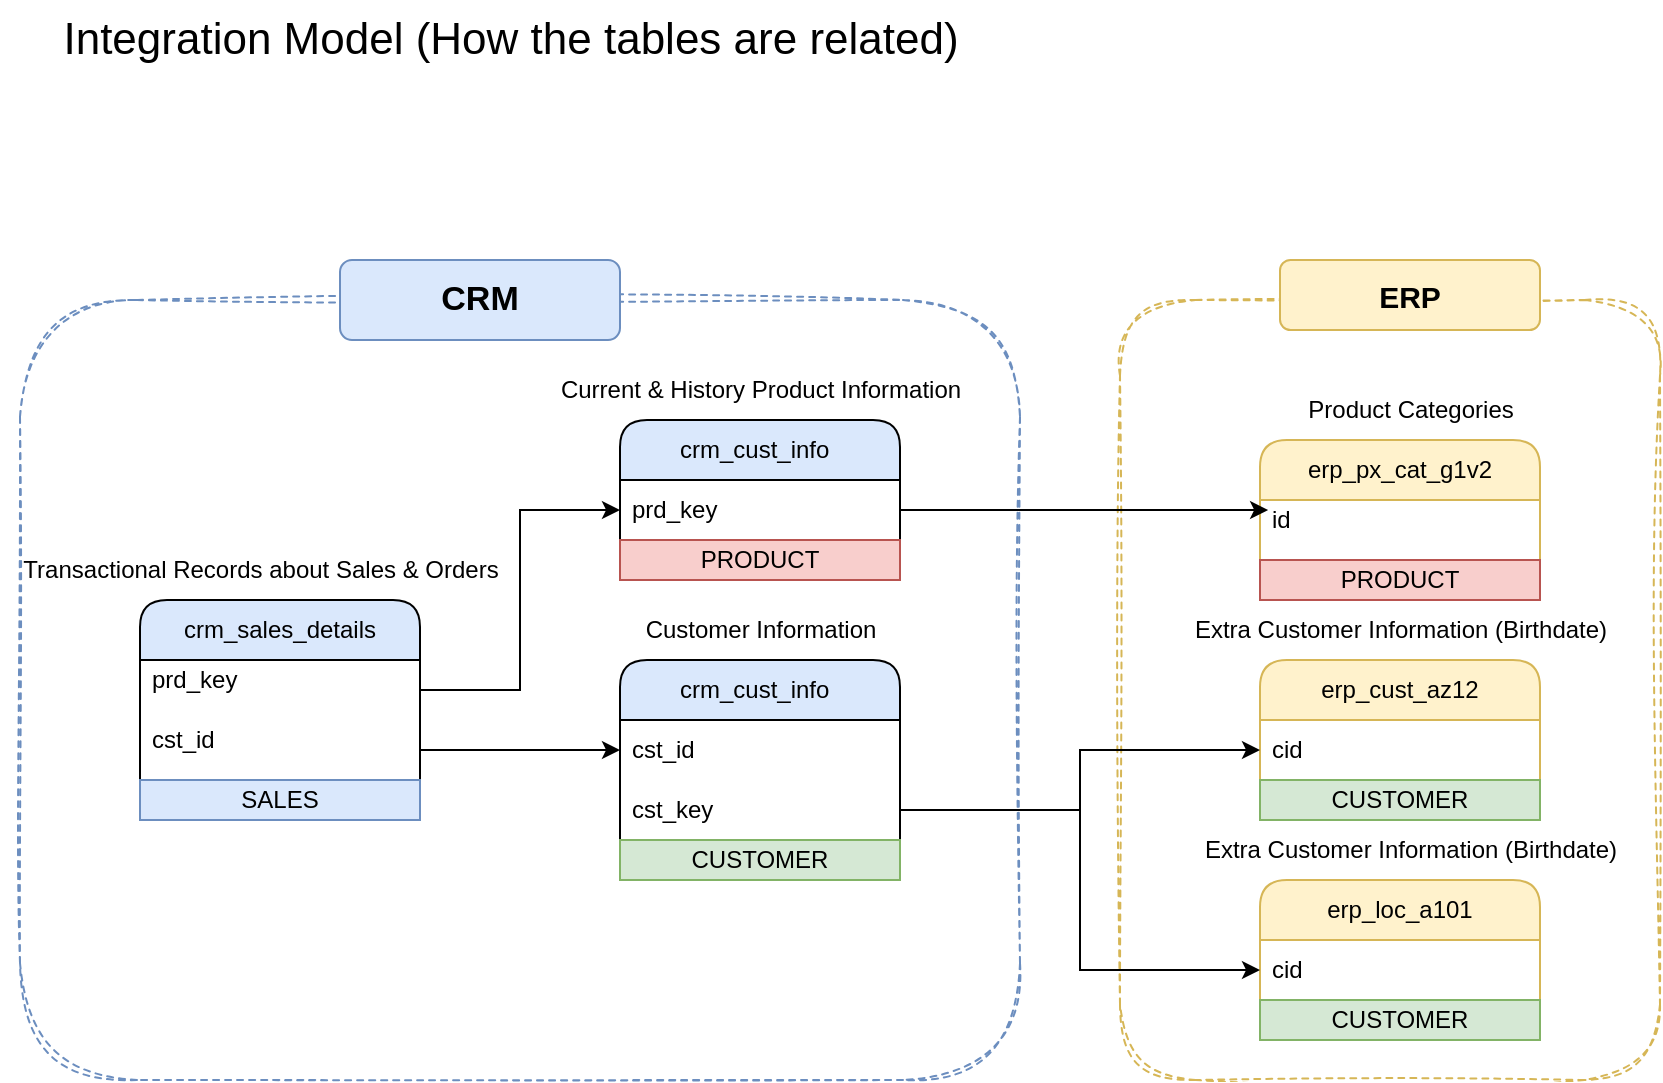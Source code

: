 <mxfile version="27.0.9">
  <diagram name="Page-1" id="ZX4k86PhdIE9LL6CCi2b">
    <mxGraphModel dx="1426" dy="849" grid="1" gridSize="10" guides="1" tooltips="1" connect="1" arrows="1" fold="1" page="1" pageScale="1" pageWidth="850" pageHeight="1100" math="0" shadow="0">
      <root>
        <mxCell id="0" />
        <mxCell id="1" parent="0" />
        <mxCell id="KLFygHrGbKeZj93pWnKw-38" value="" style="rounded=1;whiteSpace=wrap;html=1;strokeColor=#d6b656;align=center;verticalAlign=middle;fontFamily=Helvetica;fontSize=12;fontStyle=0;horizontal=1;fillColor=none;shadow=0;sketch=1;curveFitting=1;jiggle=2;dashed=1;arcSize=14;" parent="1" vertex="1">
          <mxGeometry x="570" y="270" width="270" height="390" as="geometry" />
        </mxCell>
        <mxCell id="KLFygHrGbKeZj93pWnKw-36" value="" style="rounded=1;whiteSpace=wrap;html=1;strokeColor=#6c8ebf;align=center;verticalAlign=middle;fontFamily=Helvetica;fontSize=12;fontStyle=0;horizontal=1;fillColor=none;glass=1;sketch=1;curveFitting=1;jiggle=2;dashed=1;" parent="1" vertex="1">
          <mxGeometry x="20" y="270" width="500" height="390" as="geometry" />
        </mxCell>
        <mxCell id="TkYJS-mrM72N7yGFPm2A-1" value="&lt;font style=&quot;font-size: 22px;&quot;&gt;Integration Model (How the tables are related)&lt;/font&gt;" style="text;html=1;align=center;verticalAlign=middle;resizable=0;points=[];autosize=1;strokeColor=none;fillColor=none;" parent="1" vertex="1">
          <mxGeometry x="30" y="120" width="470" height="40" as="geometry" />
        </mxCell>
        <mxCell id="KLFygHrGbKeZj93pWnKw-2" value="crm_cust_info&lt;span style=&quot;white-space: pre;&quot;&gt;&#x9;&lt;/span&gt;" style="swimlane;fontStyle=0;childLayout=stackLayout;horizontal=1;startSize=30;horizontalStack=0;resizeParent=1;resizeParentMax=0;resizeLast=0;collapsible=1;marginBottom=0;whiteSpace=wrap;html=1;strokeColor=default;rounded=1;glass=0;shadow=0;swimlaneLine=1;fillColor=#dae8fc;" parent="1" vertex="1">
          <mxGeometry x="320" y="450" width="140" height="110" as="geometry" />
        </mxCell>
        <mxCell id="KLFygHrGbKeZj93pWnKw-3" value="cst_id" style="text;strokeColor=none;fillColor=none;align=left;verticalAlign=middle;spacingLeft=4;spacingRight=4;overflow=hidden;points=[[0,0.5],[1,0.5]];portConstraint=eastwest;rotatable=0;whiteSpace=wrap;html=1;rounded=1;" parent="KLFygHrGbKeZj93pWnKw-2" vertex="1">
          <mxGeometry y="30" width="140" height="30" as="geometry" />
        </mxCell>
        <mxCell id="KLFygHrGbKeZj93pWnKw-30" value="cst_key" style="text;strokeColor=none;fillColor=none;align=left;verticalAlign=middle;spacingLeft=4;spacingRight=4;overflow=hidden;points=[[0,0.5],[1,0.5]];portConstraint=eastwest;rotatable=0;whiteSpace=wrap;html=1;rounded=1;" parent="KLFygHrGbKeZj93pWnKw-2" vertex="1">
          <mxGeometry y="60" width="140" height="30" as="geometry" />
        </mxCell>
        <mxCell id="KVU9TGMa9YWBc1P80n0n-9" value="CUSTOMER" style="text;html=1;align=center;verticalAlign=middle;whiteSpace=wrap;rounded=0;fillColor=#d5e8d4;strokeColor=#82b366;" vertex="1" parent="KLFygHrGbKeZj93pWnKw-2">
          <mxGeometry y="90" width="140" height="20" as="geometry" />
        </mxCell>
        <mxCell id="KLFygHrGbKeZj93pWnKw-6" value="Customer Information" style="text;html=1;align=center;verticalAlign=middle;resizable=0;points=[];autosize=1;strokeColor=none;fillColor=none;" parent="1" vertex="1">
          <mxGeometry x="320" y="420" width="140" height="30" as="geometry" />
        </mxCell>
        <mxCell id="KLFygHrGbKeZj93pWnKw-7" value="crm_cust_info&lt;span style=&quot;white-space: pre;&quot;&gt;&#x9;&lt;/span&gt;" style="swimlane;fontStyle=0;childLayout=stackLayout;horizontal=1;startSize=30;horizontalStack=0;resizeParent=1;resizeParentMax=0;resizeLast=0;collapsible=1;marginBottom=0;whiteSpace=wrap;html=1;strokeColor=default;rounded=1;glass=0;shadow=0;swimlaneLine=1;fillColor=#dae8fc;" parent="1" vertex="1">
          <mxGeometry x="320" y="330" width="140" height="80" as="geometry" />
        </mxCell>
        <mxCell id="KLFygHrGbKeZj93pWnKw-8" value="prd_key" style="text;strokeColor=none;fillColor=none;align=left;verticalAlign=middle;spacingLeft=4;spacingRight=4;overflow=hidden;points=[[0,0.5],[1,0.5]];portConstraint=eastwest;rotatable=0;whiteSpace=wrap;html=1;rounded=1;" parent="KLFygHrGbKeZj93pWnKw-7" vertex="1">
          <mxGeometry y="30" width="140" height="30" as="geometry" />
        </mxCell>
        <mxCell id="KVU9TGMa9YWBc1P80n0n-4" value="PRODUCT" style="text;html=1;align=center;verticalAlign=middle;whiteSpace=wrap;rounded=0;fillColor=#f8cecc;strokeColor=#b85450;" vertex="1" parent="KLFygHrGbKeZj93pWnKw-7">
          <mxGeometry y="60" width="140" height="20" as="geometry" />
        </mxCell>
        <mxCell id="KLFygHrGbKeZj93pWnKw-9" value="Current &amp;amp; History Product Information" style="text;html=1;align=center;verticalAlign=middle;resizable=0;points=[];autosize=1;strokeColor=none;fillColor=none;" parent="1" vertex="1">
          <mxGeometry x="280" y="300" width="220" height="30" as="geometry" />
        </mxCell>
        <mxCell id="KLFygHrGbKeZj93pWnKw-12" value="crm_sales_details" style="swimlane;fontStyle=0;childLayout=stackLayout;horizontal=1;startSize=30;horizontalStack=0;resizeParent=1;resizeParentMax=0;resizeLast=0;collapsible=1;marginBottom=0;whiteSpace=wrap;html=1;strokeColor=default;rounded=1;glass=0;shadow=0;swimlaneLine=1;fillColor=#dae8fc;" parent="1" vertex="1">
          <mxGeometry x="80" y="420" width="140" height="110" as="geometry" />
        </mxCell>
        <mxCell id="KLFygHrGbKeZj93pWnKw-13" value="prd_key&lt;div&gt;&lt;br&gt;&lt;/div&gt;" style="text;strokeColor=none;fillColor=none;align=left;verticalAlign=middle;spacingLeft=4;spacingRight=4;overflow=hidden;points=[[0,0.5],[1,0.5]];portConstraint=eastwest;rotatable=0;whiteSpace=wrap;html=1;rounded=1;" parent="KLFygHrGbKeZj93pWnKw-12" vertex="1">
          <mxGeometry y="30" width="140" height="30" as="geometry" />
        </mxCell>
        <mxCell id="KLFygHrGbKeZj93pWnKw-16" value="cst_id&lt;br&gt;&lt;div&gt;&lt;br&gt;&lt;/div&gt;" style="text;strokeColor=none;fillColor=none;align=left;verticalAlign=middle;spacingLeft=4;spacingRight=4;overflow=hidden;points=[[0,0.5],[1,0.5]];portConstraint=eastwest;rotatable=0;whiteSpace=wrap;html=1;rounded=1;" parent="KLFygHrGbKeZj93pWnKw-12" vertex="1">
          <mxGeometry y="60" width="140" height="30" as="geometry" />
        </mxCell>
        <mxCell id="KVU9TGMa9YWBc1P80n0n-15" value="SALES" style="text;html=1;align=center;verticalAlign=middle;whiteSpace=wrap;rounded=0;fillColor=#dae8fc;strokeColor=#6c8ebf;" vertex="1" parent="KLFygHrGbKeZj93pWnKw-12">
          <mxGeometry y="90" width="140" height="20" as="geometry" />
        </mxCell>
        <mxCell id="KLFygHrGbKeZj93pWnKw-14" value="Transactional Records about Sales &amp;amp; Orders" style="text;html=1;align=center;verticalAlign=middle;resizable=0;points=[];autosize=1;strokeColor=none;fillColor=none;" parent="1" vertex="1">
          <mxGeometry x="10" y="390" width="260" height="30" as="geometry" />
        </mxCell>
        <mxCell id="KLFygHrGbKeZj93pWnKw-17" style="edgeStyle=orthogonalEdgeStyle;rounded=0;orthogonalLoop=1;jettySize=auto;html=1;fontFamily=Helvetica;fontSize=12;fontColor=default;fontStyle=0;horizontal=1;" parent="1" source="KLFygHrGbKeZj93pWnKw-16" target="KLFygHrGbKeZj93pWnKw-3" edge="1">
          <mxGeometry relative="1" as="geometry" />
        </mxCell>
        <mxCell id="KLFygHrGbKeZj93pWnKw-18" style="edgeStyle=orthogonalEdgeStyle;rounded=0;orthogonalLoop=1;jettySize=auto;html=1;entryX=0;entryY=0.5;entryDx=0;entryDy=0;fontFamily=Helvetica;fontSize=12;fontColor=default;fontStyle=0;horizontal=1;" parent="1" source="KLFygHrGbKeZj93pWnKw-13" target="KLFygHrGbKeZj93pWnKw-8" edge="1">
          <mxGeometry relative="1" as="geometry" />
        </mxCell>
        <mxCell id="KLFygHrGbKeZj93pWnKw-19" value="erp_cust_az12" style="swimlane;fontStyle=0;childLayout=stackLayout;horizontal=1;startSize=30;horizontalStack=0;resizeParent=1;resizeParentMax=0;resizeLast=0;collapsible=1;marginBottom=0;whiteSpace=wrap;html=1;strokeColor=#d6b656;rounded=1;glass=0;shadow=0;swimlaneLine=1;fillColor=#fff2cc;" parent="1" vertex="1">
          <mxGeometry x="640" y="450" width="140" height="80" as="geometry" />
        </mxCell>
        <mxCell id="KLFygHrGbKeZj93pWnKw-20" value="cid" style="text;strokeColor=none;fillColor=none;align=left;verticalAlign=middle;spacingLeft=4;spacingRight=4;overflow=hidden;points=[[0,0.5],[1,0.5]];portConstraint=eastwest;rotatable=0;whiteSpace=wrap;html=1;rounded=1;" parent="KLFygHrGbKeZj93pWnKw-19" vertex="1">
          <mxGeometry y="30" width="140" height="30" as="geometry" />
        </mxCell>
        <mxCell id="KVU9TGMa9YWBc1P80n0n-10" value="CUSTOMER" style="text;html=1;align=center;verticalAlign=middle;whiteSpace=wrap;rounded=0;fillColor=#d5e8d4;strokeColor=#82b366;" vertex="1" parent="KLFygHrGbKeZj93pWnKw-19">
          <mxGeometry y="60" width="140" height="20" as="geometry" />
        </mxCell>
        <mxCell id="KLFygHrGbKeZj93pWnKw-21" value="Extra Customer Information (Birthdate)" style="text;html=1;align=center;verticalAlign=middle;resizable=0;points=[];autosize=1;strokeColor=none;fillColor=none;" parent="1" vertex="1">
          <mxGeometry x="595" y="420" width="230" height="30" as="geometry" />
        </mxCell>
        <mxCell id="KLFygHrGbKeZj93pWnKw-22" value="erp_loc_a101" style="swimlane;fontStyle=0;childLayout=stackLayout;horizontal=1;startSize=30;horizontalStack=0;resizeParent=1;resizeParentMax=0;resizeLast=0;collapsible=1;marginBottom=0;whiteSpace=wrap;html=1;strokeColor=#d6b656;rounded=1;glass=0;shadow=0;swimlaneLine=1;fillColor=#fff2cc;" parent="1" vertex="1">
          <mxGeometry x="640" y="560" width="140" height="80" as="geometry" />
        </mxCell>
        <mxCell id="KLFygHrGbKeZj93pWnKw-23" value="cid" style="text;strokeColor=none;fillColor=none;align=left;verticalAlign=middle;spacingLeft=4;spacingRight=4;overflow=hidden;points=[[0,0.5],[1,0.5]];portConstraint=eastwest;rotatable=0;whiteSpace=wrap;html=1;rounded=1;" parent="KLFygHrGbKeZj93pWnKw-22" vertex="1">
          <mxGeometry y="30" width="140" height="30" as="geometry" />
        </mxCell>
        <mxCell id="KVU9TGMa9YWBc1P80n0n-14" value="CUSTOMER" style="text;html=1;align=center;verticalAlign=middle;whiteSpace=wrap;rounded=0;fillColor=#d5e8d4;strokeColor=#82b366;" vertex="1" parent="KLFygHrGbKeZj93pWnKw-22">
          <mxGeometry y="60" width="140" height="20" as="geometry" />
        </mxCell>
        <mxCell id="KLFygHrGbKeZj93pWnKw-24" value="Extra Customer Information (Birthdate)" style="text;html=1;align=center;verticalAlign=middle;resizable=0;points=[];autosize=1;strokeColor=none;fillColor=none;" parent="1" vertex="1">
          <mxGeometry x="600" y="530" width="230" height="30" as="geometry" />
        </mxCell>
        <mxCell id="KLFygHrGbKeZj93pWnKw-26" value="erp_px_cat_g1v2" style="swimlane;fontStyle=0;childLayout=stackLayout;horizontal=1;startSize=30;horizontalStack=0;resizeParent=1;resizeParentMax=0;resizeLast=0;collapsible=1;marginBottom=0;whiteSpace=wrap;html=1;strokeColor=#d6b656;rounded=1;glass=0;shadow=0;swimlaneLine=1;fillColor=#fff2cc;" parent="1" vertex="1">
          <mxGeometry x="640" y="340" width="140" height="80" as="geometry" />
        </mxCell>
        <mxCell id="KLFygHrGbKeZj93pWnKw-27" value="id&lt;div&gt;&lt;br&gt;&lt;/div&gt;" style="text;strokeColor=none;fillColor=none;align=left;verticalAlign=middle;spacingLeft=4;spacingRight=4;overflow=hidden;points=[[0,0.5],[1,0.5]];portConstraint=eastwest;rotatable=0;whiteSpace=wrap;html=1;rounded=1;" parent="KLFygHrGbKeZj93pWnKw-26" vertex="1">
          <mxGeometry y="30" width="140" height="30" as="geometry" />
        </mxCell>
        <mxCell id="KVU9TGMa9YWBc1P80n0n-8" value="PRODUCT" style="text;html=1;align=center;verticalAlign=middle;whiteSpace=wrap;rounded=0;fillColor=#f8cecc;strokeColor=#b85450;" vertex="1" parent="KLFygHrGbKeZj93pWnKw-26">
          <mxGeometry y="60" width="140" height="20" as="geometry" />
        </mxCell>
        <mxCell id="KLFygHrGbKeZj93pWnKw-28" value="Product Categories" style="text;html=1;align=center;verticalAlign=middle;resizable=0;points=[];autosize=1;strokeColor=none;fillColor=none;" parent="1" vertex="1">
          <mxGeometry x="650" y="310" width="130" height="30" as="geometry" />
        </mxCell>
        <mxCell id="KLFygHrGbKeZj93pWnKw-29" style="edgeStyle=orthogonalEdgeStyle;rounded=0;orthogonalLoop=1;jettySize=auto;html=1;entryX=0.029;entryY=0.167;entryDx=0;entryDy=0;entryPerimeter=0;fontFamily=Helvetica;fontSize=12;fontColor=default;fontStyle=0;horizontal=1;" parent="1" source="KLFygHrGbKeZj93pWnKw-8" target="KLFygHrGbKeZj93pWnKw-27" edge="1">
          <mxGeometry relative="1" as="geometry" />
        </mxCell>
        <mxCell id="KLFygHrGbKeZj93pWnKw-31" style="edgeStyle=orthogonalEdgeStyle;rounded=0;orthogonalLoop=1;jettySize=auto;html=1;fontFamily=Helvetica;fontSize=12;fontColor=default;fontStyle=0;horizontal=1;" parent="1" source="KLFygHrGbKeZj93pWnKw-30" target="KLFygHrGbKeZj93pWnKw-20" edge="1">
          <mxGeometry relative="1" as="geometry" />
        </mxCell>
        <mxCell id="KLFygHrGbKeZj93pWnKw-32" style="edgeStyle=orthogonalEdgeStyle;rounded=0;orthogonalLoop=1;jettySize=auto;html=1;entryX=0;entryY=0.5;entryDx=0;entryDy=0;fontFamily=Helvetica;fontSize=12;fontColor=default;fontStyle=0;horizontal=1;" parent="1" source="KLFygHrGbKeZj93pWnKw-30" target="KLFygHrGbKeZj93pWnKw-23" edge="1">
          <mxGeometry relative="1" as="geometry" />
        </mxCell>
        <mxCell id="KLFygHrGbKeZj93pWnKw-37" value="&lt;b&gt;&lt;font style=&quot;font-size: 17px;&quot;&gt;CRM&lt;/font&gt;&lt;/b&gt;" style="rounded=1;whiteSpace=wrap;html=1;strokeColor=#6c8ebf;align=center;verticalAlign=middle;fontFamily=Helvetica;fontSize=12;fontStyle=0;horizontal=1;fillColor=#dae8fc;" parent="1" vertex="1">
          <mxGeometry x="180" y="250" width="140" height="40" as="geometry" />
        </mxCell>
        <mxCell id="KLFygHrGbKeZj93pWnKw-39" value="&lt;b&gt;&lt;font style=&quot;font-size: 15px;&quot;&gt;ERP&lt;/font&gt;&lt;/b&gt;" style="rounded=1;whiteSpace=wrap;html=1;strokeColor=#d6b656;align=center;verticalAlign=middle;fontFamily=Helvetica;fontSize=12;fontStyle=0;horizontal=1;fillColor=#fff2cc;" parent="1" vertex="1">
          <mxGeometry x="650" y="250" width="130" height="35" as="geometry" />
        </mxCell>
      </root>
    </mxGraphModel>
  </diagram>
</mxfile>

